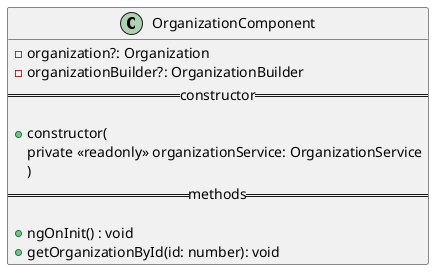 @startuml OrganizationComponent

class OrganizationComponent {
  - organization?: Organization
  - organizationBuilder?: OrganizationBuilder
  == constructor ==

  + constructor(
    private <<readonly>> organizationService: OrganizationService
    )
  == methods ==

  + ngOnInit() : void
  + getOrganizationById(id: number): void
}
@enduml
